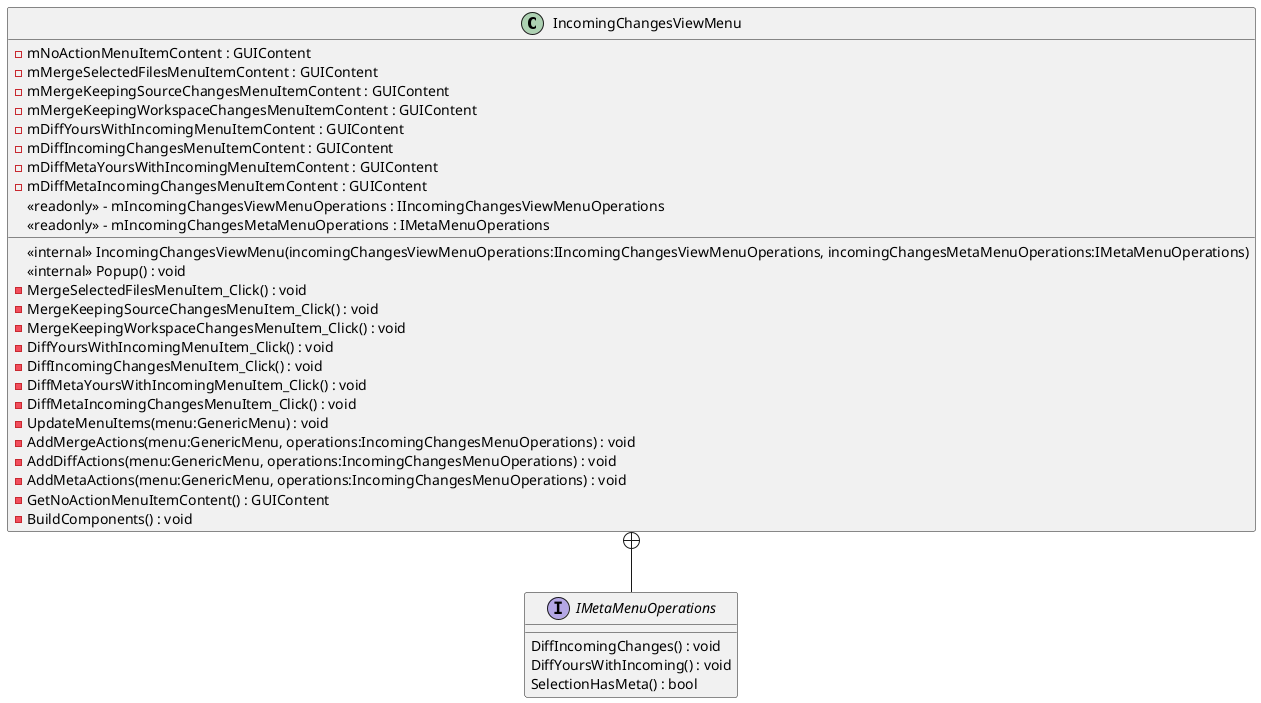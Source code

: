 @startuml
class IncomingChangesViewMenu {
    <<internal>> IncomingChangesViewMenu(incomingChangesViewMenuOperations:IIncomingChangesViewMenuOperations, incomingChangesMetaMenuOperations:IMetaMenuOperations)
    <<internal>> Popup() : void
    - MergeSelectedFilesMenuItem_Click() : void
    - MergeKeepingSourceChangesMenuItem_Click() : void
    - MergeKeepingWorkspaceChangesMenuItem_Click() : void
    - DiffYoursWithIncomingMenuItem_Click() : void
    - DiffIncomingChangesMenuItem_Click() : void
    - DiffMetaYoursWithIncomingMenuItem_Click() : void
    - DiffMetaIncomingChangesMenuItem_Click() : void
    - UpdateMenuItems(menu:GenericMenu) : void
    - AddMergeActions(menu:GenericMenu, operations:IncomingChangesMenuOperations) : void
    - AddDiffActions(menu:GenericMenu, operations:IncomingChangesMenuOperations) : void
    - AddMetaActions(menu:GenericMenu, operations:IncomingChangesMenuOperations) : void
    - GetNoActionMenuItemContent() : GUIContent
    - BuildComponents() : void
    - mNoActionMenuItemContent : GUIContent
    - mMergeSelectedFilesMenuItemContent : GUIContent
    - mMergeKeepingSourceChangesMenuItemContent : GUIContent
    - mMergeKeepingWorkspaceChangesMenuItemContent : GUIContent
    - mDiffYoursWithIncomingMenuItemContent : GUIContent
    - mDiffIncomingChangesMenuItemContent : GUIContent
    - mDiffMetaYoursWithIncomingMenuItemContent : GUIContent
    - mDiffMetaIncomingChangesMenuItemContent : GUIContent
    <<readonly>> - mIncomingChangesViewMenuOperations : IIncomingChangesViewMenuOperations
    <<readonly>> - mIncomingChangesMetaMenuOperations : IMetaMenuOperations
}
interface IMetaMenuOperations {
    DiffIncomingChanges() : void
    DiffYoursWithIncoming() : void
    SelectionHasMeta() : bool
}
IncomingChangesViewMenu +-- IMetaMenuOperations
@enduml
